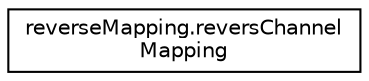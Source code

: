 digraph "Graphical Class Hierarchy"
{
 // LATEX_PDF_SIZE
  edge [fontname="Helvetica",fontsize="10",labelfontname="Helvetica",labelfontsize="10"];
  node [fontname="Helvetica",fontsize="10",shape=record];
  rankdir="LR";
  Node0 [label="reverseMapping.reversChannel\lMapping",height=0.2,width=0.4,color="black", fillcolor="white", style="filled",URL="$classreverseMapping_1_1reversChannelMapping.html",tooltip=" "];
}

